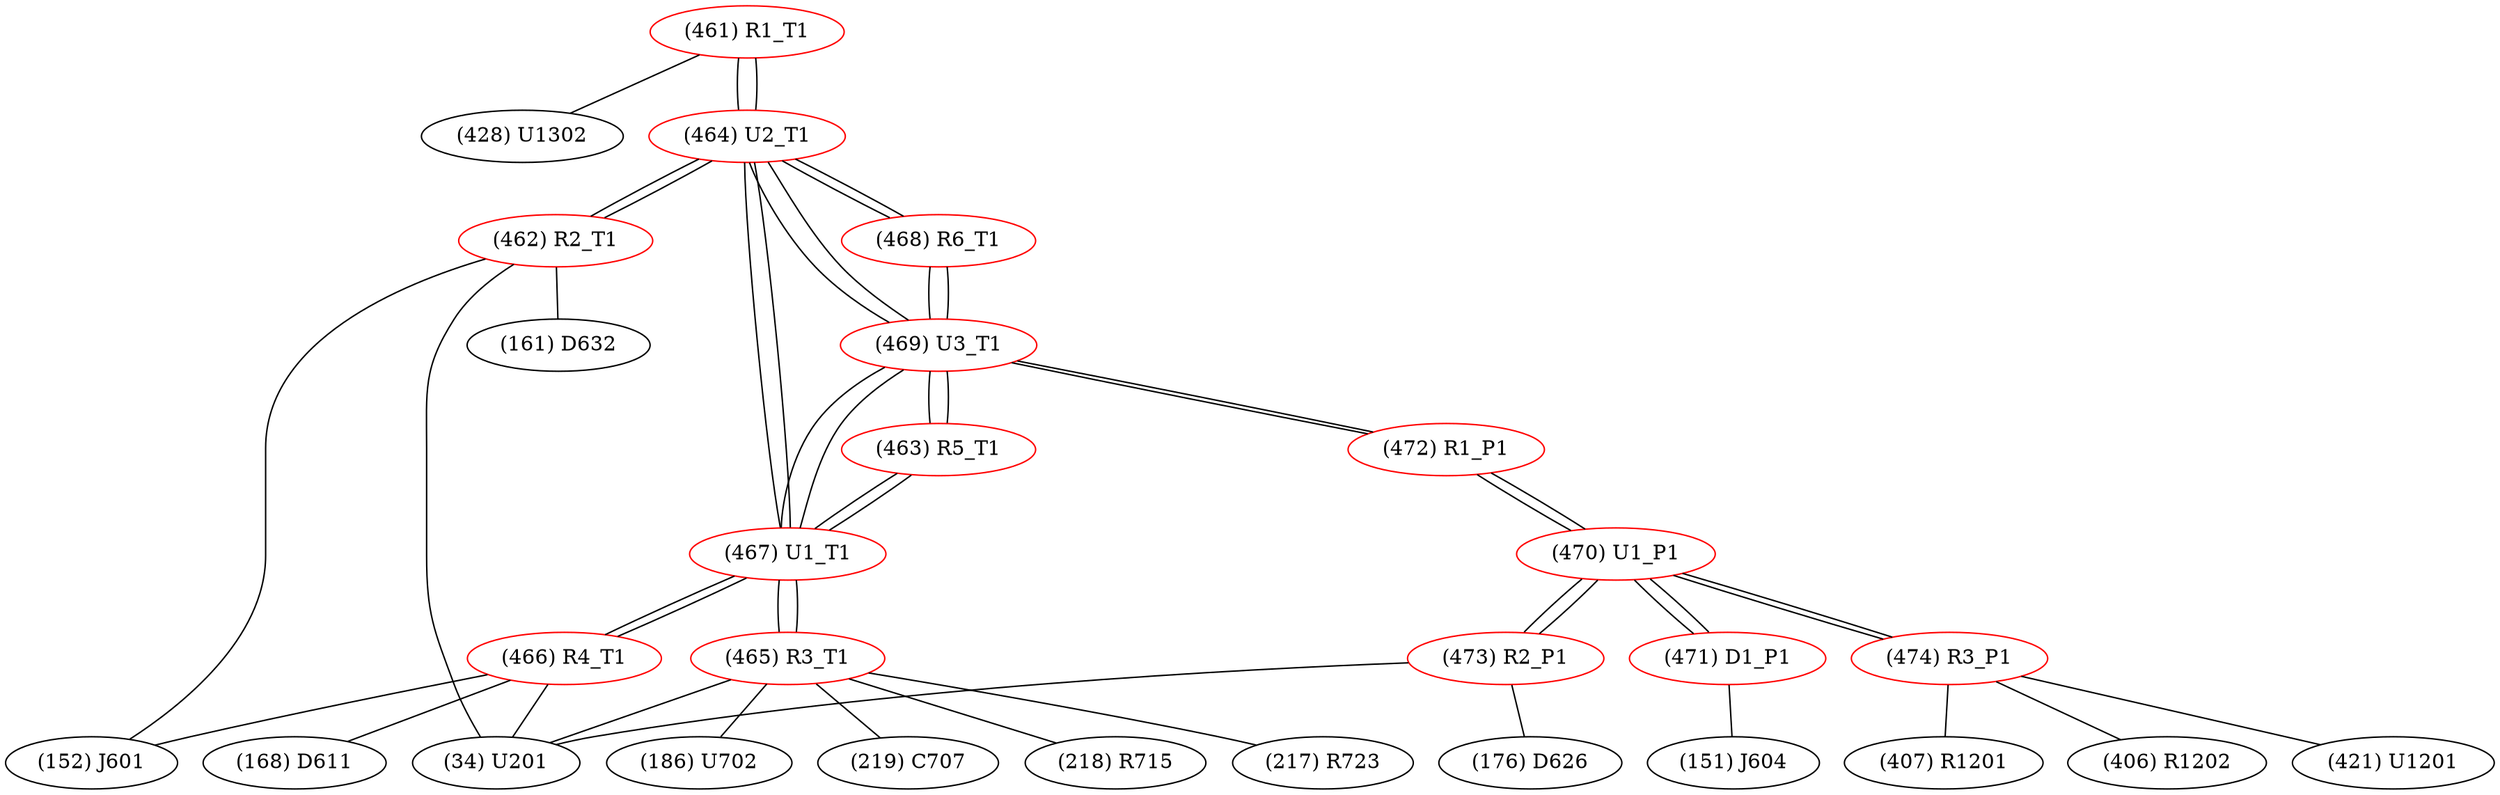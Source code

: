 graph {
	461 [label="(461) R1_T1" color=red]
	428 [label="(428) U1302"]
	464 [label="(464) U2_T1"]
	462 [label="(462) R2_T1" color=red]
	161 [label="(161) D632"]
	34 [label="(34) U201"]
	152 [label="(152) J601"]
	464 [label="(464) U2_T1"]
	463 [label="(463) R5_T1" color=red]
	469 [label="(469) U3_T1"]
	467 [label="(467) U1_T1"]
	464 [label="(464) U2_T1" color=red]
	469 [label="(469) U3_T1"]
	467 [label="(467) U1_T1"]
	462 [label="(462) R2_T1"]
	461 [label="(461) R1_T1"]
	468 [label="(468) R6_T1"]
	465 [label="(465) R3_T1" color=red]
	186 [label="(186) U702"]
	219 [label="(219) C707"]
	218 [label="(218) R715"]
	217 [label="(217) R723"]
	34 [label="(34) U201"]
	467 [label="(467) U1_T1"]
	466 [label="(466) R4_T1" color=red]
	34 [label="(34) U201"]
	168 [label="(168) D611"]
	152 [label="(152) J601"]
	467 [label="(467) U1_T1"]
	467 [label="(467) U1_T1" color=red]
	466 [label="(466) R4_T1"]
	464 [label="(464) U2_T1"]
	469 [label="(469) U3_T1"]
	463 [label="(463) R5_T1"]
	465 [label="(465) R3_T1"]
	468 [label="(468) R6_T1" color=red]
	469 [label="(469) U3_T1"]
	464 [label="(464) U2_T1"]
	469 [label="(469) U3_T1" color=red]
	468 [label="(468) R6_T1"]
	463 [label="(463) R5_T1"]
	464 [label="(464) U2_T1"]
	467 [label="(467) U1_T1"]
	472 [label="(472) R1_P1"]
	470 [label="(470) U1_P1" color=red]
	471 [label="(471) D1_P1"]
	473 [label="(473) R2_P1"]
	474 [label="(474) R3_P1"]
	472 [label="(472) R1_P1"]
	471 [label="(471) D1_P1" color=red]
	151 [label="(151) J604"]
	470 [label="(470) U1_P1"]
	472 [label="(472) R1_P1" color=red]
	469 [label="(469) U3_T1"]
	470 [label="(470) U1_P1"]
	473 [label="(473) R2_P1" color=red]
	176 [label="(176) D626"]
	34 [label="(34) U201"]
	470 [label="(470) U1_P1"]
	474 [label="(474) R3_P1" color=red]
	407 [label="(407) R1201"]
	406 [label="(406) R1202"]
	421 [label="(421) U1201"]
	470 [label="(470) U1_P1"]
	461 -- 428
	461 -- 464
	462 -- 161
	462 -- 34
	462 -- 152
	462 -- 464
	463 -- 469
	463 -- 467
	464 -- 469
	464 -- 467
	464 -- 462
	464 -- 461
	464 -- 468
	465 -- 186
	465 -- 219
	465 -- 218
	465 -- 217
	465 -- 34
	465 -- 467
	466 -- 34
	466 -- 168
	466 -- 152
	466 -- 467
	467 -- 466
	467 -- 464
	467 -- 469
	467 -- 463
	467 -- 465
	468 -- 469
	468 -- 464
	469 -- 468
	469 -- 463
	469 -- 464
	469 -- 467
	469 -- 472
	470 -- 471
	470 -- 473
	470 -- 474
	470 -- 472
	471 -- 151
	471 -- 470
	472 -- 469
	472 -- 470
	473 -- 176
	473 -- 34
	473 -- 470
	474 -- 407
	474 -- 406
	474 -- 421
	474 -- 470
}